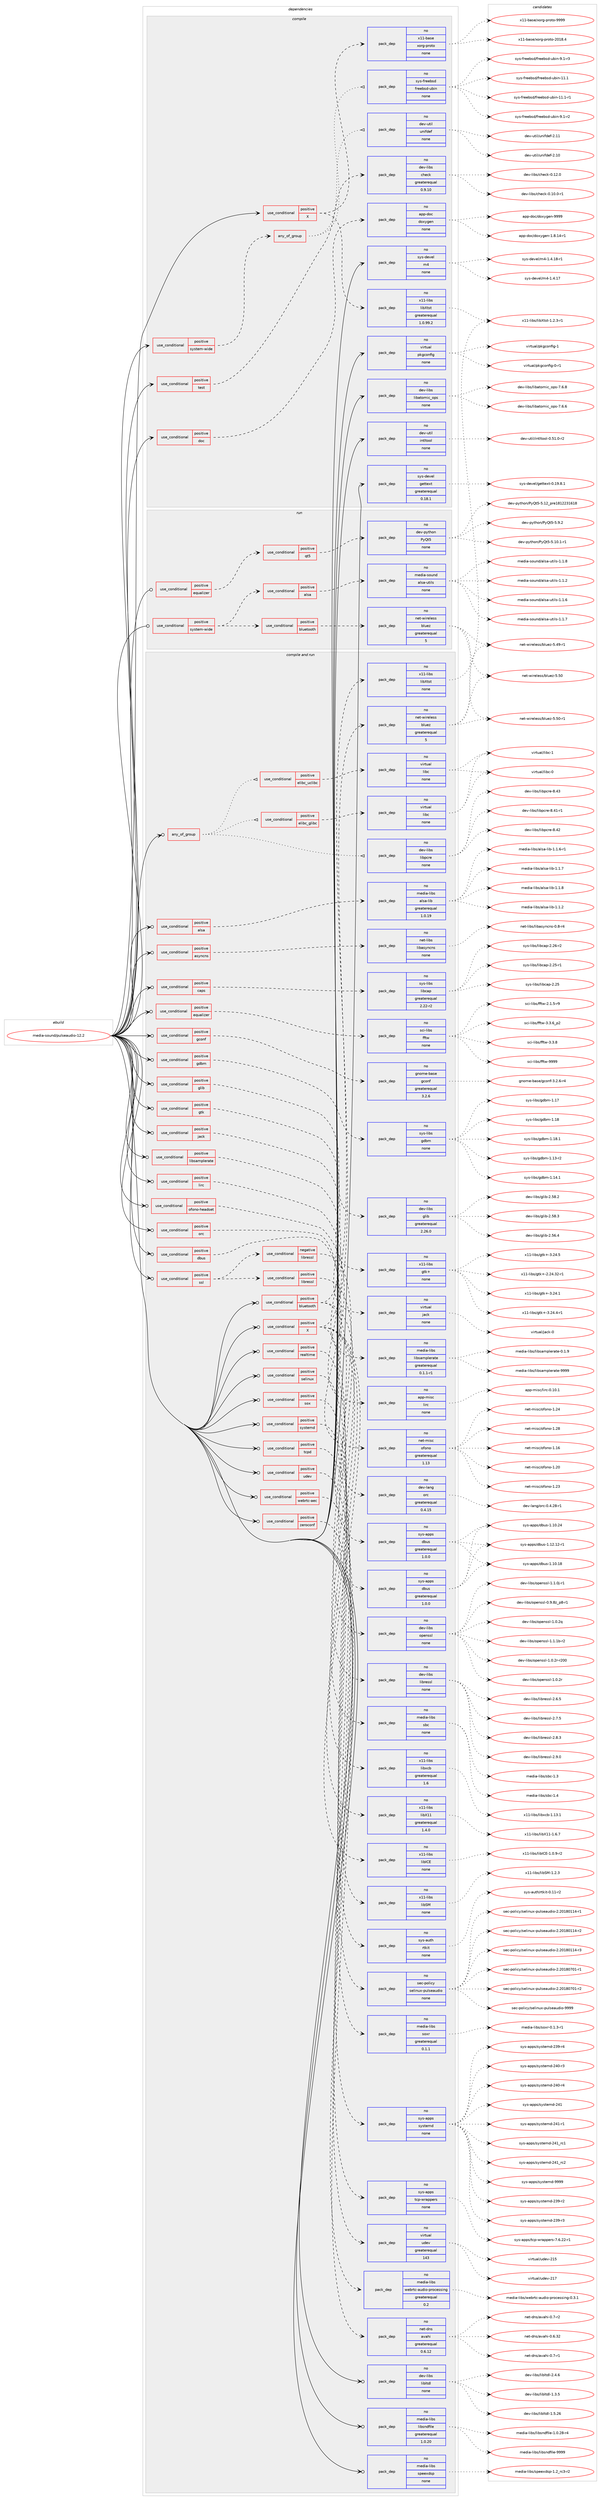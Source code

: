digraph prolog {

# *************
# Graph options
# *************

newrank=true;
concentrate=true;
compound=true;
graph [rankdir=LR,fontname=Helvetica,fontsize=10,ranksep=1.5];#, ranksep=2.5, nodesep=0.2];
edge  [arrowhead=vee];
node  [fontname=Helvetica,fontsize=10];

# **********
# The ebuild
# **********

subgraph cluster_leftcol {
color=gray;
rank=same;
label=<<i>ebuild</i>>;
id [label="media-sound/pulseaudio-12.2", color=red, width=4, href="../media-sound/pulseaudio-12.2.svg"];
}

# ****************
# The dependencies
# ****************

subgraph cluster_midcol {
color=gray;
label=<<i>dependencies</i>>;
subgraph cluster_compile {
fillcolor="#eeeeee";
style=filled;
label=<<i>compile</i>>;
subgraph cond437909 {
dependency1629320 [label=<<TABLE BORDER="0" CELLBORDER="1" CELLSPACING="0" CELLPADDING="4"><TR><TD ROWSPAN="3" CELLPADDING="10">use_conditional</TD></TR><TR><TD>positive</TD></TR><TR><TD>X</TD></TR></TABLE>>, shape=none, color=red];
subgraph pack1165099 {
dependency1629321 [label=<<TABLE BORDER="0" CELLBORDER="1" CELLSPACING="0" CELLPADDING="4" WIDTH="220"><TR><TD ROWSPAN="6" CELLPADDING="30">pack_dep</TD></TR><TR><TD WIDTH="110">no</TD></TR><TR><TD>x11-base</TD></TR><TR><TD>xorg-proto</TD></TR><TR><TD>none</TD></TR><TR><TD></TD></TR></TABLE>>, shape=none, color=blue];
}
dependency1629320:e -> dependency1629321:w [weight=20,style="dashed",arrowhead="vee"];
subgraph pack1165100 {
dependency1629322 [label=<<TABLE BORDER="0" CELLBORDER="1" CELLSPACING="0" CELLPADDING="4" WIDTH="220"><TR><TD ROWSPAN="6" CELLPADDING="30">pack_dep</TD></TR><TR><TD WIDTH="110">no</TD></TR><TR><TD>x11-libs</TD></TR><TR><TD>libXtst</TD></TR><TR><TD>greaterequal</TD></TR><TR><TD>1.0.99.2</TD></TR></TABLE>>, shape=none, color=blue];
}
dependency1629320:e -> dependency1629322:w [weight=20,style="dashed",arrowhead="vee"];
}
id:e -> dependency1629320:w [weight=20,style="solid",arrowhead="vee"];
subgraph cond437910 {
dependency1629323 [label=<<TABLE BORDER="0" CELLBORDER="1" CELLSPACING="0" CELLPADDING="4"><TR><TD ROWSPAN="3" CELLPADDING="10">use_conditional</TD></TR><TR><TD>positive</TD></TR><TR><TD>doc</TD></TR></TABLE>>, shape=none, color=red];
subgraph pack1165101 {
dependency1629324 [label=<<TABLE BORDER="0" CELLBORDER="1" CELLSPACING="0" CELLPADDING="4" WIDTH="220"><TR><TD ROWSPAN="6" CELLPADDING="30">pack_dep</TD></TR><TR><TD WIDTH="110">no</TD></TR><TR><TD>app-doc</TD></TR><TR><TD>doxygen</TD></TR><TR><TD>none</TD></TR><TR><TD></TD></TR></TABLE>>, shape=none, color=blue];
}
dependency1629323:e -> dependency1629324:w [weight=20,style="dashed",arrowhead="vee"];
}
id:e -> dependency1629323:w [weight=20,style="solid",arrowhead="vee"];
subgraph cond437911 {
dependency1629325 [label=<<TABLE BORDER="0" CELLBORDER="1" CELLSPACING="0" CELLPADDING="4"><TR><TD ROWSPAN="3" CELLPADDING="10">use_conditional</TD></TR><TR><TD>positive</TD></TR><TR><TD>system-wide</TD></TR></TABLE>>, shape=none, color=red];
subgraph any25542 {
dependency1629326 [label=<<TABLE BORDER="0" CELLBORDER="1" CELLSPACING="0" CELLPADDING="4"><TR><TD CELLPADDING="10">any_of_group</TD></TR></TABLE>>, shape=none, color=red];subgraph pack1165102 {
dependency1629327 [label=<<TABLE BORDER="0" CELLBORDER="1" CELLSPACING="0" CELLPADDING="4" WIDTH="220"><TR><TD ROWSPAN="6" CELLPADDING="30">pack_dep</TD></TR><TR><TD WIDTH="110">no</TD></TR><TR><TD>dev-util</TD></TR><TR><TD>unifdef</TD></TR><TR><TD>none</TD></TR><TR><TD></TD></TR></TABLE>>, shape=none, color=blue];
}
dependency1629326:e -> dependency1629327:w [weight=20,style="dotted",arrowhead="oinv"];
subgraph pack1165103 {
dependency1629328 [label=<<TABLE BORDER="0" CELLBORDER="1" CELLSPACING="0" CELLPADDING="4" WIDTH="220"><TR><TD ROWSPAN="6" CELLPADDING="30">pack_dep</TD></TR><TR><TD WIDTH="110">no</TD></TR><TR><TD>sys-freebsd</TD></TR><TR><TD>freebsd-ubin</TD></TR><TR><TD>none</TD></TR><TR><TD></TD></TR></TABLE>>, shape=none, color=blue];
}
dependency1629326:e -> dependency1629328:w [weight=20,style="dotted",arrowhead="oinv"];
}
dependency1629325:e -> dependency1629326:w [weight=20,style="dashed",arrowhead="vee"];
}
id:e -> dependency1629325:w [weight=20,style="solid",arrowhead="vee"];
subgraph cond437912 {
dependency1629329 [label=<<TABLE BORDER="0" CELLBORDER="1" CELLSPACING="0" CELLPADDING="4"><TR><TD ROWSPAN="3" CELLPADDING="10">use_conditional</TD></TR><TR><TD>positive</TD></TR><TR><TD>test</TD></TR></TABLE>>, shape=none, color=red];
subgraph pack1165104 {
dependency1629330 [label=<<TABLE BORDER="0" CELLBORDER="1" CELLSPACING="0" CELLPADDING="4" WIDTH="220"><TR><TD ROWSPAN="6" CELLPADDING="30">pack_dep</TD></TR><TR><TD WIDTH="110">no</TD></TR><TR><TD>dev-libs</TD></TR><TR><TD>check</TD></TR><TR><TD>greaterequal</TD></TR><TR><TD>0.9.10</TD></TR></TABLE>>, shape=none, color=blue];
}
dependency1629329:e -> dependency1629330:w [weight=20,style="dashed",arrowhead="vee"];
}
id:e -> dependency1629329:w [weight=20,style="solid",arrowhead="vee"];
subgraph pack1165105 {
dependency1629331 [label=<<TABLE BORDER="0" CELLBORDER="1" CELLSPACING="0" CELLPADDING="4" WIDTH="220"><TR><TD ROWSPAN="6" CELLPADDING="30">pack_dep</TD></TR><TR><TD WIDTH="110">no</TD></TR><TR><TD>dev-libs</TD></TR><TR><TD>libatomic_ops</TD></TR><TR><TD>none</TD></TR><TR><TD></TD></TR></TABLE>>, shape=none, color=blue];
}
id:e -> dependency1629331:w [weight=20,style="solid",arrowhead="vee"];
subgraph pack1165106 {
dependency1629332 [label=<<TABLE BORDER="0" CELLBORDER="1" CELLSPACING="0" CELLPADDING="4" WIDTH="220"><TR><TD ROWSPAN="6" CELLPADDING="30">pack_dep</TD></TR><TR><TD WIDTH="110">no</TD></TR><TR><TD>dev-util</TD></TR><TR><TD>intltool</TD></TR><TR><TD>none</TD></TR><TR><TD></TD></TR></TABLE>>, shape=none, color=blue];
}
id:e -> dependency1629332:w [weight=20,style="solid",arrowhead="vee"];
subgraph pack1165107 {
dependency1629333 [label=<<TABLE BORDER="0" CELLBORDER="1" CELLSPACING="0" CELLPADDING="4" WIDTH="220"><TR><TD ROWSPAN="6" CELLPADDING="30">pack_dep</TD></TR><TR><TD WIDTH="110">no</TD></TR><TR><TD>sys-devel</TD></TR><TR><TD>gettext</TD></TR><TR><TD>greaterequal</TD></TR><TR><TD>0.18.1</TD></TR></TABLE>>, shape=none, color=blue];
}
id:e -> dependency1629333:w [weight=20,style="solid",arrowhead="vee"];
subgraph pack1165108 {
dependency1629334 [label=<<TABLE BORDER="0" CELLBORDER="1" CELLSPACING="0" CELLPADDING="4" WIDTH="220"><TR><TD ROWSPAN="6" CELLPADDING="30">pack_dep</TD></TR><TR><TD WIDTH="110">no</TD></TR><TR><TD>sys-devel</TD></TR><TR><TD>m4</TD></TR><TR><TD>none</TD></TR><TR><TD></TD></TR></TABLE>>, shape=none, color=blue];
}
id:e -> dependency1629334:w [weight=20,style="solid",arrowhead="vee"];
subgraph pack1165109 {
dependency1629335 [label=<<TABLE BORDER="0" CELLBORDER="1" CELLSPACING="0" CELLPADDING="4" WIDTH="220"><TR><TD ROWSPAN="6" CELLPADDING="30">pack_dep</TD></TR><TR><TD WIDTH="110">no</TD></TR><TR><TD>virtual</TD></TR><TR><TD>pkgconfig</TD></TR><TR><TD>none</TD></TR><TR><TD></TD></TR></TABLE>>, shape=none, color=blue];
}
id:e -> dependency1629335:w [weight=20,style="solid",arrowhead="vee"];
}
subgraph cluster_compileandrun {
fillcolor="#eeeeee";
style=filled;
label=<<i>compile and run</i>>;
subgraph any25543 {
dependency1629336 [label=<<TABLE BORDER="0" CELLBORDER="1" CELLSPACING="0" CELLPADDING="4"><TR><TD CELLPADDING="10">any_of_group</TD></TR></TABLE>>, shape=none, color=red];subgraph cond437913 {
dependency1629337 [label=<<TABLE BORDER="0" CELLBORDER="1" CELLSPACING="0" CELLPADDING="4"><TR><TD ROWSPAN="3" CELLPADDING="10">use_conditional</TD></TR><TR><TD>positive</TD></TR><TR><TD>elibc_glibc</TD></TR></TABLE>>, shape=none, color=red];
subgraph pack1165110 {
dependency1629338 [label=<<TABLE BORDER="0" CELLBORDER="1" CELLSPACING="0" CELLPADDING="4" WIDTH="220"><TR><TD ROWSPAN="6" CELLPADDING="30">pack_dep</TD></TR><TR><TD WIDTH="110">no</TD></TR><TR><TD>virtual</TD></TR><TR><TD>libc</TD></TR><TR><TD>none</TD></TR><TR><TD></TD></TR></TABLE>>, shape=none, color=blue];
}
dependency1629337:e -> dependency1629338:w [weight=20,style="dashed",arrowhead="vee"];
}
dependency1629336:e -> dependency1629337:w [weight=20,style="dotted",arrowhead="oinv"];
subgraph cond437914 {
dependency1629339 [label=<<TABLE BORDER="0" CELLBORDER="1" CELLSPACING="0" CELLPADDING="4"><TR><TD ROWSPAN="3" CELLPADDING="10">use_conditional</TD></TR><TR><TD>positive</TD></TR><TR><TD>elibc_uclibc</TD></TR></TABLE>>, shape=none, color=red];
subgraph pack1165111 {
dependency1629340 [label=<<TABLE BORDER="0" CELLBORDER="1" CELLSPACING="0" CELLPADDING="4" WIDTH="220"><TR><TD ROWSPAN="6" CELLPADDING="30">pack_dep</TD></TR><TR><TD WIDTH="110">no</TD></TR><TR><TD>virtual</TD></TR><TR><TD>libc</TD></TR><TR><TD>none</TD></TR><TR><TD></TD></TR></TABLE>>, shape=none, color=blue];
}
dependency1629339:e -> dependency1629340:w [weight=20,style="dashed",arrowhead="vee"];
}
dependency1629336:e -> dependency1629339:w [weight=20,style="dotted",arrowhead="oinv"];
subgraph pack1165112 {
dependency1629341 [label=<<TABLE BORDER="0" CELLBORDER="1" CELLSPACING="0" CELLPADDING="4" WIDTH="220"><TR><TD ROWSPAN="6" CELLPADDING="30">pack_dep</TD></TR><TR><TD WIDTH="110">no</TD></TR><TR><TD>dev-libs</TD></TR><TR><TD>libpcre</TD></TR><TR><TD>none</TD></TR><TR><TD></TD></TR></TABLE>>, shape=none, color=blue];
}
dependency1629336:e -> dependency1629341:w [weight=20,style="dotted",arrowhead="oinv"];
}
id:e -> dependency1629336:w [weight=20,style="solid",arrowhead="odotvee"];
subgraph cond437915 {
dependency1629342 [label=<<TABLE BORDER="0" CELLBORDER="1" CELLSPACING="0" CELLPADDING="4"><TR><TD ROWSPAN="3" CELLPADDING="10">use_conditional</TD></TR><TR><TD>positive</TD></TR><TR><TD>X</TD></TR></TABLE>>, shape=none, color=red];
subgraph pack1165113 {
dependency1629343 [label=<<TABLE BORDER="0" CELLBORDER="1" CELLSPACING="0" CELLPADDING="4" WIDTH="220"><TR><TD ROWSPAN="6" CELLPADDING="30">pack_dep</TD></TR><TR><TD WIDTH="110">no</TD></TR><TR><TD>x11-libs</TD></TR><TR><TD>libX11</TD></TR><TR><TD>greaterequal</TD></TR><TR><TD>1.4.0</TD></TR></TABLE>>, shape=none, color=blue];
}
dependency1629342:e -> dependency1629343:w [weight=20,style="dashed",arrowhead="vee"];
subgraph pack1165114 {
dependency1629344 [label=<<TABLE BORDER="0" CELLBORDER="1" CELLSPACING="0" CELLPADDING="4" WIDTH="220"><TR><TD ROWSPAN="6" CELLPADDING="30">pack_dep</TD></TR><TR><TD WIDTH="110">no</TD></TR><TR><TD>x11-libs</TD></TR><TR><TD>libxcb</TD></TR><TR><TD>greaterequal</TD></TR><TR><TD>1.6</TD></TR></TABLE>>, shape=none, color=blue];
}
dependency1629342:e -> dependency1629344:w [weight=20,style="dashed",arrowhead="vee"];
subgraph pack1165115 {
dependency1629345 [label=<<TABLE BORDER="0" CELLBORDER="1" CELLSPACING="0" CELLPADDING="4" WIDTH="220"><TR><TD ROWSPAN="6" CELLPADDING="30">pack_dep</TD></TR><TR><TD WIDTH="110">no</TD></TR><TR><TD>x11-libs</TD></TR><TR><TD>libSM</TD></TR><TR><TD>none</TD></TR><TR><TD></TD></TR></TABLE>>, shape=none, color=blue];
}
dependency1629342:e -> dependency1629345:w [weight=20,style="dashed",arrowhead="vee"];
subgraph pack1165116 {
dependency1629346 [label=<<TABLE BORDER="0" CELLBORDER="1" CELLSPACING="0" CELLPADDING="4" WIDTH="220"><TR><TD ROWSPAN="6" CELLPADDING="30">pack_dep</TD></TR><TR><TD WIDTH="110">no</TD></TR><TR><TD>x11-libs</TD></TR><TR><TD>libICE</TD></TR><TR><TD>none</TD></TR><TR><TD></TD></TR></TABLE>>, shape=none, color=blue];
}
dependency1629342:e -> dependency1629346:w [weight=20,style="dashed",arrowhead="vee"];
subgraph pack1165117 {
dependency1629347 [label=<<TABLE BORDER="0" CELLBORDER="1" CELLSPACING="0" CELLPADDING="4" WIDTH="220"><TR><TD ROWSPAN="6" CELLPADDING="30">pack_dep</TD></TR><TR><TD WIDTH="110">no</TD></TR><TR><TD>x11-libs</TD></TR><TR><TD>libXtst</TD></TR><TR><TD>none</TD></TR><TR><TD></TD></TR></TABLE>>, shape=none, color=blue];
}
dependency1629342:e -> dependency1629347:w [weight=20,style="dashed",arrowhead="vee"];
}
id:e -> dependency1629342:w [weight=20,style="solid",arrowhead="odotvee"];
subgraph cond437916 {
dependency1629348 [label=<<TABLE BORDER="0" CELLBORDER="1" CELLSPACING="0" CELLPADDING="4"><TR><TD ROWSPAN="3" CELLPADDING="10">use_conditional</TD></TR><TR><TD>positive</TD></TR><TR><TD>alsa</TD></TR></TABLE>>, shape=none, color=red];
subgraph pack1165118 {
dependency1629349 [label=<<TABLE BORDER="0" CELLBORDER="1" CELLSPACING="0" CELLPADDING="4" WIDTH="220"><TR><TD ROWSPAN="6" CELLPADDING="30">pack_dep</TD></TR><TR><TD WIDTH="110">no</TD></TR><TR><TD>media-libs</TD></TR><TR><TD>alsa-lib</TD></TR><TR><TD>greaterequal</TD></TR><TR><TD>1.0.19</TD></TR></TABLE>>, shape=none, color=blue];
}
dependency1629348:e -> dependency1629349:w [weight=20,style="dashed",arrowhead="vee"];
}
id:e -> dependency1629348:w [weight=20,style="solid",arrowhead="odotvee"];
subgraph cond437917 {
dependency1629350 [label=<<TABLE BORDER="0" CELLBORDER="1" CELLSPACING="0" CELLPADDING="4"><TR><TD ROWSPAN="3" CELLPADDING="10">use_conditional</TD></TR><TR><TD>positive</TD></TR><TR><TD>asyncns</TD></TR></TABLE>>, shape=none, color=red];
subgraph pack1165119 {
dependency1629351 [label=<<TABLE BORDER="0" CELLBORDER="1" CELLSPACING="0" CELLPADDING="4" WIDTH="220"><TR><TD ROWSPAN="6" CELLPADDING="30">pack_dep</TD></TR><TR><TD WIDTH="110">no</TD></TR><TR><TD>net-libs</TD></TR><TR><TD>libasyncns</TD></TR><TR><TD>none</TD></TR><TR><TD></TD></TR></TABLE>>, shape=none, color=blue];
}
dependency1629350:e -> dependency1629351:w [weight=20,style="dashed",arrowhead="vee"];
}
id:e -> dependency1629350:w [weight=20,style="solid",arrowhead="odotvee"];
subgraph cond437918 {
dependency1629352 [label=<<TABLE BORDER="0" CELLBORDER="1" CELLSPACING="0" CELLPADDING="4"><TR><TD ROWSPAN="3" CELLPADDING="10">use_conditional</TD></TR><TR><TD>positive</TD></TR><TR><TD>bluetooth</TD></TR></TABLE>>, shape=none, color=red];
subgraph pack1165120 {
dependency1629353 [label=<<TABLE BORDER="0" CELLBORDER="1" CELLSPACING="0" CELLPADDING="4" WIDTH="220"><TR><TD ROWSPAN="6" CELLPADDING="30">pack_dep</TD></TR><TR><TD WIDTH="110">no</TD></TR><TR><TD>net-wireless</TD></TR><TR><TD>bluez</TD></TR><TR><TD>greaterequal</TD></TR><TR><TD>5</TD></TR></TABLE>>, shape=none, color=blue];
}
dependency1629352:e -> dependency1629353:w [weight=20,style="dashed",arrowhead="vee"];
subgraph pack1165121 {
dependency1629354 [label=<<TABLE BORDER="0" CELLBORDER="1" CELLSPACING="0" CELLPADDING="4" WIDTH="220"><TR><TD ROWSPAN="6" CELLPADDING="30">pack_dep</TD></TR><TR><TD WIDTH="110">no</TD></TR><TR><TD>sys-apps</TD></TR><TR><TD>dbus</TD></TR><TR><TD>greaterequal</TD></TR><TR><TD>1.0.0</TD></TR></TABLE>>, shape=none, color=blue];
}
dependency1629352:e -> dependency1629354:w [weight=20,style="dashed",arrowhead="vee"];
subgraph pack1165122 {
dependency1629355 [label=<<TABLE BORDER="0" CELLBORDER="1" CELLSPACING="0" CELLPADDING="4" WIDTH="220"><TR><TD ROWSPAN="6" CELLPADDING="30">pack_dep</TD></TR><TR><TD WIDTH="110">no</TD></TR><TR><TD>media-libs</TD></TR><TR><TD>sbc</TD></TR><TR><TD>none</TD></TR><TR><TD></TD></TR></TABLE>>, shape=none, color=blue];
}
dependency1629352:e -> dependency1629355:w [weight=20,style="dashed",arrowhead="vee"];
}
id:e -> dependency1629352:w [weight=20,style="solid",arrowhead="odotvee"];
subgraph cond437919 {
dependency1629356 [label=<<TABLE BORDER="0" CELLBORDER="1" CELLSPACING="0" CELLPADDING="4"><TR><TD ROWSPAN="3" CELLPADDING="10">use_conditional</TD></TR><TR><TD>positive</TD></TR><TR><TD>caps</TD></TR></TABLE>>, shape=none, color=red];
subgraph pack1165123 {
dependency1629357 [label=<<TABLE BORDER="0" CELLBORDER="1" CELLSPACING="0" CELLPADDING="4" WIDTH="220"><TR><TD ROWSPAN="6" CELLPADDING="30">pack_dep</TD></TR><TR><TD WIDTH="110">no</TD></TR><TR><TD>sys-libs</TD></TR><TR><TD>libcap</TD></TR><TR><TD>greaterequal</TD></TR><TR><TD>2.22-r2</TD></TR></TABLE>>, shape=none, color=blue];
}
dependency1629356:e -> dependency1629357:w [weight=20,style="dashed",arrowhead="vee"];
}
id:e -> dependency1629356:w [weight=20,style="solid",arrowhead="odotvee"];
subgraph cond437920 {
dependency1629358 [label=<<TABLE BORDER="0" CELLBORDER="1" CELLSPACING="0" CELLPADDING="4"><TR><TD ROWSPAN="3" CELLPADDING="10">use_conditional</TD></TR><TR><TD>positive</TD></TR><TR><TD>dbus</TD></TR></TABLE>>, shape=none, color=red];
subgraph pack1165124 {
dependency1629359 [label=<<TABLE BORDER="0" CELLBORDER="1" CELLSPACING="0" CELLPADDING="4" WIDTH="220"><TR><TD ROWSPAN="6" CELLPADDING="30">pack_dep</TD></TR><TR><TD WIDTH="110">no</TD></TR><TR><TD>sys-apps</TD></TR><TR><TD>dbus</TD></TR><TR><TD>greaterequal</TD></TR><TR><TD>1.0.0</TD></TR></TABLE>>, shape=none, color=blue];
}
dependency1629358:e -> dependency1629359:w [weight=20,style="dashed",arrowhead="vee"];
}
id:e -> dependency1629358:w [weight=20,style="solid",arrowhead="odotvee"];
subgraph cond437921 {
dependency1629360 [label=<<TABLE BORDER="0" CELLBORDER="1" CELLSPACING="0" CELLPADDING="4"><TR><TD ROWSPAN="3" CELLPADDING="10">use_conditional</TD></TR><TR><TD>positive</TD></TR><TR><TD>equalizer</TD></TR></TABLE>>, shape=none, color=red];
subgraph pack1165125 {
dependency1629361 [label=<<TABLE BORDER="0" CELLBORDER="1" CELLSPACING="0" CELLPADDING="4" WIDTH="220"><TR><TD ROWSPAN="6" CELLPADDING="30">pack_dep</TD></TR><TR><TD WIDTH="110">no</TD></TR><TR><TD>sci-libs</TD></TR><TR><TD>fftw</TD></TR><TR><TD>none</TD></TR><TR><TD></TD></TR></TABLE>>, shape=none, color=blue];
}
dependency1629360:e -> dependency1629361:w [weight=20,style="dashed",arrowhead="vee"];
}
id:e -> dependency1629360:w [weight=20,style="solid",arrowhead="odotvee"];
subgraph cond437922 {
dependency1629362 [label=<<TABLE BORDER="0" CELLBORDER="1" CELLSPACING="0" CELLPADDING="4"><TR><TD ROWSPAN="3" CELLPADDING="10">use_conditional</TD></TR><TR><TD>positive</TD></TR><TR><TD>gconf</TD></TR></TABLE>>, shape=none, color=red];
subgraph pack1165126 {
dependency1629363 [label=<<TABLE BORDER="0" CELLBORDER="1" CELLSPACING="0" CELLPADDING="4" WIDTH="220"><TR><TD ROWSPAN="6" CELLPADDING="30">pack_dep</TD></TR><TR><TD WIDTH="110">no</TD></TR><TR><TD>gnome-base</TD></TR><TR><TD>gconf</TD></TR><TR><TD>greaterequal</TD></TR><TR><TD>3.2.6</TD></TR></TABLE>>, shape=none, color=blue];
}
dependency1629362:e -> dependency1629363:w [weight=20,style="dashed",arrowhead="vee"];
}
id:e -> dependency1629362:w [weight=20,style="solid",arrowhead="odotvee"];
subgraph cond437923 {
dependency1629364 [label=<<TABLE BORDER="0" CELLBORDER="1" CELLSPACING="0" CELLPADDING="4"><TR><TD ROWSPAN="3" CELLPADDING="10">use_conditional</TD></TR><TR><TD>positive</TD></TR><TR><TD>gdbm</TD></TR></TABLE>>, shape=none, color=red];
subgraph pack1165127 {
dependency1629365 [label=<<TABLE BORDER="0" CELLBORDER="1" CELLSPACING="0" CELLPADDING="4" WIDTH="220"><TR><TD ROWSPAN="6" CELLPADDING="30">pack_dep</TD></TR><TR><TD WIDTH="110">no</TD></TR><TR><TD>sys-libs</TD></TR><TR><TD>gdbm</TD></TR><TR><TD>none</TD></TR><TR><TD></TD></TR></TABLE>>, shape=none, color=blue];
}
dependency1629364:e -> dependency1629365:w [weight=20,style="dashed",arrowhead="vee"];
}
id:e -> dependency1629364:w [weight=20,style="solid",arrowhead="odotvee"];
subgraph cond437924 {
dependency1629366 [label=<<TABLE BORDER="0" CELLBORDER="1" CELLSPACING="0" CELLPADDING="4"><TR><TD ROWSPAN="3" CELLPADDING="10">use_conditional</TD></TR><TR><TD>positive</TD></TR><TR><TD>glib</TD></TR></TABLE>>, shape=none, color=red];
subgraph pack1165128 {
dependency1629367 [label=<<TABLE BORDER="0" CELLBORDER="1" CELLSPACING="0" CELLPADDING="4" WIDTH="220"><TR><TD ROWSPAN="6" CELLPADDING="30">pack_dep</TD></TR><TR><TD WIDTH="110">no</TD></TR><TR><TD>dev-libs</TD></TR><TR><TD>glib</TD></TR><TR><TD>greaterequal</TD></TR><TR><TD>2.26.0</TD></TR></TABLE>>, shape=none, color=blue];
}
dependency1629366:e -> dependency1629367:w [weight=20,style="dashed",arrowhead="vee"];
}
id:e -> dependency1629366:w [weight=20,style="solid",arrowhead="odotvee"];
subgraph cond437925 {
dependency1629368 [label=<<TABLE BORDER="0" CELLBORDER="1" CELLSPACING="0" CELLPADDING="4"><TR><TD ROWSPAN="3" CELLPADDING="10">use_conditional</TD></TR><TR><TD>positive</TD></TR><TR><TD>gtk</TD></TR></TABLE>>, shape=none, color=red];
subgraph pack1165129 {
dependency1629369 [label=<<TABLE BORDER="0" CELLBORDER="1" CELLSPACING="0" CELLPADDING="4" WIDTH="220"><TR><TD ROWSPAN="6" CELLPADDING="30">pack_dep</TD></TR><TR><TD WIDTH="110">no</TD></TR><TR><TD>x11-libs</TD></TR><TR><TD>gtk+</TD></TR><TR><TD>none</TD></TR><TR><TD></TD></TR></TABLE>>, shape=none, color=blue];
}
dependency1629368:e -> dependency1629369:w [weight=20,style="dashed",arrowhead="vee"];
}
id:e -> dependency1629368:w [weight=20,style="solid",arrowhead="odotvee"];
subgraph cond437926 {
dependency1629370 [label=<<TABLE BORDER="0" CELLBORDER="1" CELLSPACING="0" CELLPADDING="4"><TR><TD ROWSPAN="3" CELLPADDING="10">use_conditional</TD></TR><TR><TD>positive</TD></TR><TR><TD>jack</TD></TR></TABLE>>, shape=none, color=red];
subgraph pack1165130 {
dependency1629371 [label=<<TABLE BORDER="0" CELLBORDER="1" CELLSPACING="0" CELLPADDING="4" WIDTH="220"><TR><TD ROWSPAN="6" CELLPADDING="30">pack_dep</TD></TR><TR><TD WIDTH="110">no</TD></TR><TR><TD>virtual</TD></TR><TR><TD>jack</TD></TR><TR><TD>none</TD></TR><TR><TD></TD></TR></TABLE>>, shape=none, color=blue];
}
dependency1629370:e -> dependency1629371:w [weight=20,style="dashed",arrowhead="vee"];
}
id:e -> dependency1629370:w [weight=20,style="solid",arrowhead="odotvee"];
subgraph cond437927 {
dependency1629372 [label=<<TABLE BORDER="0" CELLBORDER="1" CELLSPACING="0" CELLPADDING="4"><TR><TD ROWSPAN="3" CELLPADDING="10">use_conditional</TD></TR><TR><TD>positive</TD></TR><TR><TD>libsamplerate</TD></TR></TABLE>>, shape=none, color=red];
subgraph pack1165131 {
dependency1629373 [label=<<TABLE BORDER="0" CELLBORDER="1" CELLSPACING="0" CELLPADDING="4" WIDTH="220"><TR><TD ROWSPAN="6" CELLPADDING="30">pack_dep</TD></TR><TR><TD WIDTH="110">no</TD></TR><TR><TD>media-libs</TD></TR><TR><TD>libsamplerate</TD></TR><TR><TD>greaterequal</TD></TR><TR><TD>0.1.1-r1</TD></TR></TABLE>>, shape=none, color=blue];
}
dependency1629372:e -> dependency1629373:w [weight=20,style="dashed",arrowhead="vee"];
}
id:e -> dependency1629372:w [weight=20,style="solid",arrowhead="odotvee"];
subgraph cond437928 {
dependency1629374 [label=<<TABLE BORDER="0" CELLBORDER="1" CELLSPACING="0" CELLPADDING="4"><TR><TD ROWSPAN="3" CELLPADDING="10">use_conditional</TD></TR><TR><TD>positive</TD></TR><TR><TD>lirc</TD></TR></TABLE>>, shape=none, color=red];
subgraph pack1165132 {
dependency1629375 [label=<<TABLE BORDER="0" CELLBORDER="1" CELLSPACING="0" CELLPADDING="4" WIDTH="220"><TR><TD ROWSPAN="6" CELLPADDING="30">pack_dep</TD></TR><TR><TD WIDTH="110">no</TD></TR><TR><TD>app-misc</TD></TR><TR><TD>lirc</TD></TR><TR><TD>none</TD></TR><TR><TD></TD></TR></TABLE>>, shape=none, color=blue];
}
dependency1629374:e -> dependency1629375:w [weight=20,style="dashed",arrowhead="vee"];
}
id:e -> dependency1629374:w [weight=20,style="solid",arrowhead="odotvee"];
subgraph cond437929 {
dependency1629376 [label=<<TABLE BORDER="0" CELLBORDER="1" CELLSPACING="0" CELLPADDING="4"><TR><TD ROWSPAN="3" CELLPADDING="10">use_conditional</TD></TR><TR><TD>positive</TD></TR><TR><TD>ofono-headset</TD></TR></TABLE>>, shape=none, color=red];
subgraph pack1165133 {
dependency1629377 [label=<<TABLE BORDER="0" CELLBORDER="1" CELLSPACING="0" CELLPADDING="4" WIDTH="220"><TR><TD ROWSPAN="6" CELLPADDING="30">pack_dep</TD></TR><TR><TD WIDTH="110">no</TD></TR><TR><TD>net-misc</TD></TR><TR><TD>ofono</TD></TR><TR><TD>greaterequal</TD></TR><TR><TD>1.13</TD></TR></TABLE>>, shape=none, color=blue];
}
dependency1629376:e -> dependency1629377:w [weight=20,style="dashed",arrowhead="vee"];
}
id:e -> dependency1629376:w [weight=20,style="solid",arrowhead="odotvee"];
subgraph cond437930 {
dependency1629378 [label=<<TABLE BORDER="0" CELLBORDER="1" CELLSPACING="0" CELLPADDING="4"><TR><TD ROWSPAN="3" CELLPADDING="10">use_conditional</TD></TR><TR><TD>positive</TD></TR><TR><TD>orc</TD></TR></TABLE>>, shape=none, color=red];
subgraph pack1165134 {
dependency1629379 [label=<<TABLE BORDER="0" CELLBORDER="1" CELLSPACING="0" CELLPADDING="4" WIDTH="220"><TR><TD ROWSPAN="6" CELLPADDING="30">pack_dep</TD></TR><TR><TD WIDTH="110">no</TD></TR><TR><TD>dev-lang</TD></TR><TR><TD>orc</TD></TR><TR><TD>greaterequal</TD></TR><TR><TD>0.4.15</TD></TR></TABLE>>, shape=none, color=blue];
}
dependency1629378:e -> dependency1629379:w [weight=20,style="dashed",arrowhead="vee"];
}
id:e -> dependency1629378:w [weight=20,style="solid",arrowhead="odotvee"];
subgraph cond437931 {
dependency1629380 [label=<<TABLE BORDER="0" CELLBORDER="1" CELLSPACING="0" CELLPADDING="4"><TR><TD ROWSPAN="3" CELLPADDING="10">use_conditional</TD></TR><TR><TD>positive</TD></TR><TR><TD>realtime</TD></TR></TABLE>>, shape=none, color=red];
subgraph pack1165135 {
dependency1629381 [label=<<TABLE BORDER="0" CELLBORDER="1" CELLSPACING="0" CELLPADDING="4" WIDTH="220"><TR><TD ROWSPAN="6" CELLPADDING="30">pack_dep</TD></TR><TR><TD WIDTH="110">no</TD></TR><TR><TD>sys-auth</TD></TR><TR><TD>rtkit</TD></TR><TR><TD>none</TD></TR><TR><TD></TD></TR></TABLE>>, shape=none, color=blue];
}
dependency1629380:e -> dependency1629381:w [weight=20,style="dashed",arrowhead="vee"];
}
id:e -> dependency1629380:w [weight=20,style="solid",arrowhead="odotvee"];
subgraph cond437932 {
dependency1629382 [label=<<TABLE BORDER="0" CELLBORDER="1" CELLSPACING="0" CELLPADDING="4"><TR><TD ROWSPAN="3" CELLPADDING="10">use_conditional</TD></TR><TR><TD>positive</TD></TR><TR><TD>selinux</TD></TR></TABLE>>, shape=none, color=red];
subgraph pack1165136 {
dependency1629383 [label=<<TABLE BORDER="0" CELLBORDER="1" CELLSPACING="0" CELLPADDING="4" WIDTH="220"><TR><TD ROWSPAN="6" CELLPADDING="30">pack_dep</TD></TR><TR><TD WIDTH="110">no</TD></TR><TR><TD>sec-policy</TD></TR><TR><TD>selinux-pulseaudio</TD></TR><TR><TD>none</TD></TR><TR><TD></TD></TR></TABLE>>, shape=none, color=blue];
}
dependency1629382:e -> dependency1629383:w [weight=20,style="dashed",arrowhead="vee"];
}
id:e -> dependency1629382:w [weight=20,style="solid",arrowhead="odotvee"];
subgraph cond437933 {
dependency1629384 [label=<<TABLE BORDER="0" CELLBORDER="1" CELLSPACING="0" CELLPADDING="4"><TR><TD ROWSPAN="3" CELLPADDING="10">use_conditional</TD></TR><TR><TD>positive</TD></TR><TR><TD>sox</TD></TR></TABLE>>, shape=none, color=red];
subgraph pack1165137 {
dependency1629385 [label=<<TABLE BORDER="0" CELLBORDER="1" CELLSPACING="0" CELLPADDING="4" WIDTH="220"><TR><TD ROWSPAN="6" CELLPADDING="30">pack_dep</TD></TR><TR><TD WIDTH="110">no</TD></TR><TR><TD>media-libs</TD></TR><TR><TD>soxr</TD></TR><TR><TD>greaterequal</TD></TR><TR><TD>0.1.1</TD></TR></TABLE>>, shape=none, color=blue];
}
dependency1629384:e -> dependency1629385:w [weight=20,style="dashed",arrowhead="vee"];
}
id:e -> dependency1629384:w [weight=20,style="solid",arrowhead="odotvee"];
subgraph cond437934 {
dependency1629386 [label=<<TABLE BORDER="0" CELLBORDER="1" CELLSPACING="0" CELLPADDING="4"><TR><TD ROWSPAN="3" CELLPADDING="10">use_conditional</TD></TR><TR><TD>positive</TD></TR><TR><TD>ssl</TD></TR></TABLE>>, shape=none, color=red];
subgraph cond437935 {
dependency1629387 [label=<<TABLE BORDER="0" CELLBORDER="1" CELLSPACING="0" CELLPADDING="4"><TR><TD ROWSPAN="3" CELLPADDING="10">use_conditional</TD></TR><TR><TD>negative</TD></TR><TR><TD>libressl</TD></TR></TABLE>>, shape=none, color=red];
subgraph pack1165138 {
dependency1629388 [label=<<TABLE BORDER="0" CELLBORDER="1" CELLSPACING="0" CELLPADDING="4" WIDTH="220"><TR><TD ROWSPAN="6" CELLPADDING="30">pack_dep</TD></TR><TR><TD WIDTH="110">no</TD></TR><TR><TD>dev-libs</TD></TR><TR><TD>openssl</TD></TR><TR><TD>none</TD></TR><TR><TD></TD></TR></TABLE>>, shape=none, color=blue];
}
dependency1629387:e -> dependency1629388:w [weight=20,style="dashed",arrowhead="vee"];
}
dependency1629386:e -> dependency1629387:w [weight=20,style="dashed",arrowhead="vee"];
subgraph cond437936 {
dependency1629389 [label=<<TABLE BORDER="0" CELLBORDER="1" CELLSPACING="0" CELLPADDING="4"><TR><TD ROWSPAN="3" CELLPADDING="10">use_conditional</TD></TR><TR><TD>positive</TD></TR><TR><TD>libressl</TD></TR></TABLE>>, shape=none, color=red];
subgraph pack1165139 {
dependency1629390 [label=<<TABLE BORDER="0" CELLBORDER="1" CELLSPACING="0" CELLPADDING="4" WIDTH="220"><TR><TD ROWSPAN="6" CELLPADDING="30">pack_dep</TD></TR><TR><TD WIDTH="110">no</TD></TR><TR><TD>dev-libs</TD></TR><TR><TD>libressl</TD></TR><TR><TD>none</TD></TR><TR><TD></TD></TR></TABLE>>, shape=none, color=blue];
}
dependency1629389:e -> dependency1629390:w [weight=20,style="dashed",arrowhead="vee"];
}
dependency1629386:e -> dependency1629389:w [weight=20,style="dashed",arrowhead="vee"];
}
id:e -> dependency1629386:w [weight=20,style="solid",arrowhead="odotvee"];
subgraph cond437937 {
dependency1629391 [label=<<TABLE BORDER="0" CELLBORDER="1" CELLSPACING="0" CELLPADDING="4"><TR><TD ROWSPAN="3" CELLPADDING="10">use_conditional</TD></TR><TR><TD>positive</TD></TR><TR><TD>systemd</TD></TR></TABLE>>, shape=none, color=red];
subgraph pack1165140 {
dependency1629392 [label=<<TABLE BORDER="0" CELLBORDER="1" CELLSPACING="0" CELLPADDING="4" WIDTH="220"><TR><TD ROWSPAN="6" CELLPADDING="30">pack_dep</TD></TR><TR><TD WIDTH="110">no</TD></TR><TR><TD>sys-apps</TD></TR><TR><TD>systemd</TD></TR><TR><TD>none</TD></TR><TR><TD></TD></TR></TABLE>>, shape=none, color=blue];
}
dependency1629391:e -> dependency1629392:w [weight=20,style="dashed",arrowhead="vee"];
}
id:e -> dependency1629391:w [weight=20,style="solid",arrowhead="odotvee"];
subgraph cond437938 {
dependency1629393 [label=<<TABLE BORDER="0" CELLBORDER="1" CELLSPACING="0" CELLPADDING="4"><TR><TD ROWSPAN="3" CELLPADDING="10">use_conditional</TD></TR><TR><TD>positive</TD></TR><TR><TD>tcpd</TD></TR></TABLE>>, shape=none, color=red];
subgraph pack1165141 {
dependency1629394 [label=<<TABLE BORDER="0" CELLBORDER="1" CELLSPACING="0" CELLPADDING="4" WIDTH="220"><TR><TD ROWSPAN="6" CELLPADDING="30">pack_dep</TD></TR><TR><TD WIDTH="110">no</TD></TR><TR><TD>sys-apps</TD></TR><TR><TD>tcp-wrappers</TD></TR><TR><TD>none</TD></TR><TR><TD></TD></TR></TABLE>>, shape=none, color=blue];
}
dependency1629393:e -> dependency1629394:w [weight=20,style="dashed",arrowhead="vee"];
}
id:e -> dependency1629393:w [weight=20,style="solid",arrowhead="odotvee"];
subgraph cond437939 {
dependency1629395 [label=<<TABLE BORDER="0" CELLBORDER="1" CELLSPACING="0" CELLPADDING="4"><TR><TD ROWSPAN="3" CELLPADDING="10">use_conditional</TD></TR><TR><TD>positive</TD></TR><TR><TD>udev</TD></TR></TABLE>>, shape=none, color=red];
subgraph pack1165142 {
dependency1629396 [label=<<TABLE BORDER="0" CELLBORDER="1" CELLSPACING="0" CELLPADDING="4" WIDTH="220"><TR><TD ROWSPAN="6" CELLPADDING="30">pack_dep</TD></TR><TR><TD WIDTH="110">no</TD></TR><TR><TD>virtual</TD></TR><TR><TD>udev</TD></TR><TR><TD>greaterequal</TD></TR><TR><TD>143</TD></TR></TABLE>>, shape=none, color=blue];
}
dependency1629395:e -> dependency1629396:w [weight=20,style="dashed",arrowhead="vee"];
}
id:e -> dependency1629395:w [weight=20,style="solid",arrowhead="odotvee"];
subgraph cond437940 {
dependency1629397 [label=<<TABLE BORDER="0" CELLBORDER="1" CELLSPACING="0" CELLPADDING="4"><TR><TD ROWSPAN="3" CELLPADDING="10">use_conditional</TD></TR><TR><TD>positive</TD></TR><TR><TD>webrtc-aec</TD></TR></TABLE>>, shape=none, color=red];
subgraph pack1165143 {
dependency1629398 [label=<<TABLE BORDER="0" CELLBORDER="1" CELLSPACING="0" CELLPADDING="4" WIDTH="220"><TR><TD ROWSPAN="6" CELLPADDING="30">pack_dep</TD></TR><TR><TD WIDTH="110">no</TD></TR><TR><TD>media-libs</TD></TR><TR><TD>webrtc-audio-processing</TD></TR><TR><TD>greaterequal</TD></TR><TR><TD>0.2</TD></TR></TABLE>>, shape=none, color=blue];
}
dependency1629397:e -> dependency1629398:w [weight=20,style="dashed",arrowhead="vee"];
}
id:e -> dependency1629397:w [weight=20,style="solid",arrowhead="odotvee"];
subgraph cond437941 {
dependency1629399 [label=<<TABLE BORDER="0" CELLBORDER="1" CELLSPACING="0" CELLPADDING="4"><TR><TD ROWSPAN="3" CELLPADDING="10">use_conditional</TD></TR><TR><TD>positive</TD></TR><TR><TD>zeroconf</TD></TR></TABLE>>, shape=none, color=red];
subgraph pack1165144 {
dependency1629400 [label=<<TABLE BORDER="0" CELLBORDER="1" CELLSPACING="0" CELLPADDING="4" WIDTH="220"><TR><TD ROWSPAN="6" CELLPADDING="30">pack_dep</TD></TR><TR><TD WIDTH="110">no</TD></TR><TR><TD>net-dns</TD></TR><TR><TD>avahi</TD></TR><TR><TD>greaterequal</TD></TR><TR><TD>0.6.12</TD></TR></TABLE>>, shape=none, color=blue];
}
dependency1629399:e -> dependency1629400:w [weight=20,style="dashed",arrowhead="vee"];
}
id:e -> dependency1629399:w [weight=20,style="solid",arrowhead="odotvee"];
subgraph pack1165145 {
dependency1629401 [label=<<TABLE BORDER="0" CELLBORDER="1" CELLSPACING="0" CELLPADDING="4" WIDTH="220"><TR><TD ROWSPAN="6" CELLPADDING="30">pack_dep</TD></TR><TR><TD WIDTH="110">no</TD></TR><TR><TD>dev-libs</TD></TR><TR><TD>libltdl</TD></TR><TR><TD>none</TD></TR><TR><TD></TD></TR></TABLE>>, shape=none, color=blue];
}
id:e -> dependency1629401:w [weight=20,style="solid",arrowhead="odotvee"];
subgraph pack1165146 {
dependency1629402 [label=<<TABLE BORDER="0" CELLBORDER="1" CELLSPACING="0" CELLPADDING="4" WIDTH="220"><TR><TD ROWSPAN="6" CELLPADDING="30">pack_dep</TD></TR><TR><TD WIDTH="110">no</TD></TR><TR><TD>media-libs</TD></TR><TR><TD>libsndfile</TD></TR><TR><TD>greaterequal</TD></TR><TR><TD>1.0.20</TD></TR></TABLE>>, shape=none, color=blue];
}
id:e -> dependency1629402:w [weight=20,style="solid",arrowhead="odotvee"];
subgraph pack1165147 {
dependency1629403 [label=<<TABLE BORDER="0" CELLBORDER="1" CELLSPACING="0" CELLPADDING="4" WIDTH="220"><TR><TD ROWSPAN="6" CELLPADDING="30">pack_dep</TD></TR><TR><TD WIDTH="110">no</TD></TR><TR><TD>media-libs</TD></TR><TR><TD>speexdsp</TD></TR><TR><TD>none</TD></TR><TR><TD></TD></TR></TABLE>>, shape=none, color=blue];
}
id:e -> dependency1629403:w [weight=20,style="solid",arrowhead="odotvee"];
}
subgraph cluster_run {
fillcolor="#eeeeee";
style=filled;
label=<<i>run</i>>;
subgraph cond437942 {
dependency1629404 [label=<<TABLE BORDER="0" CELLBORDER="1" CELLSPACING="0" CELLPADDING="4"><TR><TD ROWSPAN="3" CELLPADDING="10">use_conditional</TD></TR><TR><TD>positive</TD></TR><TR><TD>equalizer</TD></TR></TABLE>>, shape=none, color=red];
subgraph cond437943 {
dependency1629405 [label=<<TABLE BORDER="0" CELLBORDER="1" CELLSPACING="0" CELLPADDING="4"><TR><TD ROWSPAN="3" CELLPADDING="10">use_conditional</TD></TR><TR><TD>positive</TD></TR><TR><TD>qt5</TD></TR></TABLE>>, shape=none, color=red];
subgraph pack1165148 {
dependency1629406 [label=<<TABLE BORDER="0" CELLBORDER="1" CELLSPACING="0" CELLPADDING="4" WIDTH="220"><TR><TD ROWSPAN="6" CELLPADDING="30">pack_dep</TD></TR><TR><TD WIDTH="110">no</TD></TR><TR><TD>dev-python</TD></TR><TR><TD>PyQt5</TD></TR><TR><TD>none</TD></TR><TR><TD></TD></TR></TABLE>>, shape=none, color=blue];
}
dependency1629405:e -> dependency1629406:w [weight=20,style="dashed",arrowhead="vee"];
}
dependency1629404:e -> dependency1629405:w [weight=20,style="dashed",arrowhead="vee"];
}
id:e -> dependency1629404:w [weight=20,style="solid",arrowhead="odot"];
subgraph cond437944 {
dependency1629407 [label=<<TABLE BORDER="0" CELLBORDER="1" CELLSPACING="0" CELLPADDING="4"><TR><TD ROWSPAN="3" CELLPADDING="10">use_conditional</TD></TR><TR><TD>positive</TD></TR><TR><TD>system-wide</TD></TR></TABLE>>, shape=none, color=red];
subgraph cond437945 {
dependency1629408 [label=<<TABLE BORDER="0" CELLBORDER="1" CELLSPACING="0" CELLPADDING="4"><TR><TD ROWSPAN="3" CELLPADDING="10">use_conditional</TD></TR><TR><TD>positive</TD></TR><TR><TD>alsa</TD></TR></TABLE>>, shape=none, color=red];
subgraph pack1165149 {
dependency1629409 [label=<<TABLE BORDER="0" CELLBORDER="1" CELLSPACING="0" CELLPADDING="4" WIDTH="220"><TR><TD ROWSPAN="6" CELLPADDING="30">pack_dep</TD></TR><TR><TD WIDTH="110">no</TD></TR><TR><TD>media-sound</TD></TR><TR><TD>alsa-utils</TD></TR><TR><TD>none</TD></TR><TR><TD></TD></TR></TABLE>>, shape=none, color=blue];
}
dependency1629408:e -> dependency1629409:w [weight=20,style="dashed",arrowhead="vee"];
}
dependency1629407:e -> dependency1629408:w [weight=20,style="dashed",arrowhead="vee"];
subgraph cond437946 {
dependency1629410 [label=<<TABLE BORDER="0" CELLBORDER="1" CELLSPACING="0" CELLPADDING="4"><TR><TD ROWSPAN="3" CELLPADDING="10">use_conditional</TD></TR><TR><TD>positive</TD></TR><TR><TD>bluetooth</TD></TR></TABLE>>, shape=none, color=red];
subgraph pack1165150 {
dependency1629411 [label=<<TABLE BORDER="0" CELLBORDER="1" CELLSPACING="0" CELLPADDING="4" WIDTH="220"><TR><TD ROWSPAN="6" CELLPADDING="30">pack_dep</TD></TR><TR><TD WIDTH="110">no</TD></TR><TR><TD>net-wireless</TD></TR><TR><TD>bluez</TD></TR><TR><TD>greaterequal</TD></TR><TR><TD>5</TD></TR></TABLE>>, shape=none, color=blue];
}
dependency1629410:e -> dependency1629411:w [weight=20,style="dashed",arrowhead="vee"];
}
dependency1629407:e -> dependency1629410:w [weight=20,style="dashed",arrowhead="vee"];
}
id:e -> dependency1629407:w [weight=20,style="solid",arrowhead="odot"];
}
}

# **************
# The candidates
# **************

subgraph cluster_choices {
rank=same;
color=gray;
label=<<i>candidates</i>>;

subgraph choice1165099 {
color=black;
nodesep=1;
choice1204949459897115101471201111141034511211411111611145504849564652 [label="x11-base/xorg-proto-2018.4", color=red, width=4,href="../x11-base/xorg-proto-2018.4.svg"];
choice120494945989711510147120111114103451121141111161114557575757 [label="x11-base/xorg-proto-9999", color=red, width=4,href="../x11-base/xorg-proto-9999.svg"];
dependency1629321:e -> choice1204949459897115101471201111141034511211411111611145504849564652:w [style=dotted,weight="100"];
dependency1629321:e -> choice120494945989711510147120111114103451121141111161114557575757:w [style=dotted,weight="100"];
}
subgraph choice1165100 {
color=black;
nodesep=1;
choice120494945108105981154710810598881161151164549465046514511449 [label="x11-libs/libXtst-1.2.3-r1", color=red, width=4,href="../x11-libs/libXtst-1.2.3-r1.svg"];
dependency1629322:e -> choice120494945108105981154710810598881161151164549465046514511449:w [style=dotted,weight="100"];
}
subgraph choice1165101 {
color=black;
nodesep=1;
choice97112112451001119947100111120121103101110454946564649524511449 [label="app-doc/doxygen-1.8.14-r1", color=red, width=4,href="../app-doc/doxygen-1.8.14-r1.svg"];
choice971121124510011199471001111201211031011104557575757 [label="app-doc/doxygen-9999", color=red, width=4,href="../app-doc/doxygen-9999.svg"];
dependency1629324:e -> choice97112112451001119947100111120121103101110454946564649524511449:w [style=dotted,weight="100"];
dependency1629324:e -> choice971121124510011199471001111201211031011104557575757:w [style=dotted,weight="100"];
}
subgraph choice1165102 {
color=black;
nodesep=1;
choice10010111845117116105108471171101051021001011024550464948 [label="dev-util/unifdef-2.10", color=red, width=4,href="../dev-util/unifdef-2.10.svg"];
choice10010111845117116105108471171101051021001011024550464949 [label="dev-util/unifdef-2.11", color=red, width=4,href="../dev-util/unifdef-2.11.svg"];
dependency1629327:e -> choice10010111845117116105108471171101051021001011024550464948:w [style=dotted,weight="100"];
dependency1629327:e -> choice10010111845117116105108471171101051021001011024550464949:w [style=dotted,weight="100"];
}
subgraph choice1165103 {
color=black;
nodesep=1;
choice1151211154510211410110198115100471021141011019811510045117981051104549494649 [label="sys-freebsd/freebsd-ubin-11.1", color=red, width=4,href="../sys-freebsd/freebsd-ubin-11.1.svg"];
choice11512111545102114101101981151004710211410110198115100451179810511045494946494511449 [label="sys-freebsd/freebsd-ubin-11.1-r1", color=red, width=4,href="../sys-freebsd/freebsd-ubin-11.1-r1.svg"];
choice115121115451021141011019811510047102114101101981151004511798105110455746494511450 [label="sys-freebsd/freebsd-ubin-9.1-r2", color=red, width=4,href="../sys-freebsd/freebsd-ubin-9.1-r2.svg"];
choice115121115451021141011019811510047102114101101981151004511798105110455746494511451 [label="sys-freebsd/freebsd-ubin-9.1-r3", color=red, width=4,href="../sys-freebsd/freebsd-ubin-9.1-r3.svg"];
dependency1629328:e -> choice1151211154510211410110198115100471021141011019811510045117981051104549494649:w [style=dotted,weight="100"];
dependency1629328:e -> choice11512111545102114101101981151004710211410110198115100451179810511045494946494511449:w [style=dotted,weight="100"];
dependency1629328:e -> choice115121115451021141011019811510047102114101101981151004511798105110455746494511450:w [style=dotted,weight="100"];
dependency1629328:e -> choice115121115451021141011019811510047102114101101981151004511798105110455746494511451:w [style=dotted,weight="100"];
}
subgraph choice1165104 {
color=black;
nodesep=1;
choice1001011184510810598115479910410199107454846494846484511449 [label="dev-libs/check-0.10.0-r1", color=red, width=4,href="../dev-libs/check-0.10.0-r1.svg"];
choice100101118451081059811547991041019910745484649504648 [label="dev-libs/check-0.12.0", color=red, width=4,href="../dev-libs/check-0.12.0.svg"];
dependency1629330:e -> choice1001011184510810598115479910410199107454846494846484511449:w [style=dotted,weight="100"];
dependency1629330:e -> choice100101118451081059811547991041019910745484649504648:w [style=dotted,weight="100"];
}
subgraph choice1165105 {
color=black;
nodesep=1;
choice10010111845108105981154710810598971161111091059995111112115455546544654 [label="dev-libs/libatomic_ops-7.6.6", color=red, width=4,href="../dev-libs/libatomic_ops-7.6.6.svg"];
choice10010111845108105981154710810598971161111091059995111112115455546544656 [label="dev-libs/libatomic_ops-7.6.8", color=red, width=4,href="../dev-libs/libatomic_ops-7.6.8.svg"];
dependency1629331:e -> choice10010111845108105981154710810598971161111091059995111112115455546544654:w [style=dotted,weight="100"];
dependency1629331:e -> choice10010111845108105981154710810598971161111091059995111112115455546544656:w [style=dotted,weight="100"];
}
subgraph choice1165106 {
color=black;
nodesep=1;
choice1001011184511711610510847105110116108116111111108454846534946484511450 [label="dev-util/intltool-0.51.0-r2", color=red, width=4,href="../dev-util/intltool-0.51.0-r2.svg"];
dependency1629332:e -> choice1001011184511711610510847105110116108116111111108454846534946484511450:w [style=dotted,weight="100"];
}
subgraph choice1165107 {
color=black;
nodesep=1;
choice1151211154510010111810110847103101116116101120116454846495746564649 [label="sys-devel/gettext-0.19.8.1", color=red, width=4,href="../sys-devel/gettext-0.19.8.1.svg"];
dependency1629333:e -> choice1151211154510010111810110847103101116116101120116454846495746564649:w [style=dotted,weight="100"];
}
subgraph choice1165108 {
color=black;
nodesep=1;
choice11512111545100101118101108471095245494652464955 [label="sys-devel/m4-1.4.17", color=red, width=4,href="../sys-devel/m4-1.4.17.svg"];
choice115121115451001011181011084710952454946524649564511449 [label="sys-devel/m4-1.4.18-r1", color=red, width=4,href="../sys-devel/m4-1.4.18-r1.svg"];
dependency1629334:e -> choice11512111545100101118101108471095245494652464955:w [style=dotted,weight="100"];
dependency1629334:e -> choice115121115451001011181011084710952454946524649564511449:w [style=dotted,weight="100"];
}
subgraph choice1165109 {
color=black;
nodesep=1;
choice11810511411611797108471121071039911111010210510345484511449 [label="virtual/pkgconfig-0-r1", color=red, width=4,href="../virtual/pkgconfig-0-r1.svg"];
choice1181051141161179710847112107103991111101021051034549 [label="virtual/pkgconfig-1", color=red, width=4,href="../virtual/pkgconfig-1.svg"];
dependency1629335:e -> choice11810511411611797108471121071039911111010210510345484511449:w [style=dotted,weight="100"];
dependency1629335:e -> choice1181051141161179710847112107103991111101021051034549:w [style=dotted,weight="100"];
}
subgraph choice1165110 {
color=black;
nodesep=1;
choice118105114116117971084710810598994548 [label="virtual/libc-0", color=red, width=4,href="../virtual/libc-0.svg"];
choice118105114116117971084710810598994549 [label="virtual/libc-1", color=red, width=4,href="../virtual/libc-1.svg"];
dependency1629338:e -> choice118105114116117971084710810598994548:w [style=dotted,weight="100"];
dependency1629338:e -> choice118105114116117971084710810598994549:w [style=dotted,weight="100"];
}
subgraph choice1165111 {
color=black;
nodesep=1;
choice118105114116117971084710810598994548 [label="virtual/libc-0", color=red, width=4,href="../virtual/libc-0.svg"];
choice118105114116117971084710810598994549 [label="virtual/libc-1", color=red, width=4,href="../virtual/libc-1.svg"];
dependency1629340:e -> choice118105114116117971084710810598994548:w [style=dotted,weight="100"];
dependency1629340:e -> choice118105114116117971084710810598994549:w [style=dotted,weight="100"];
}
subgraph choice1165112 {
color=black;
nodesep=1;
choice100101118451081059811547108105981129911410145564652494511449 [label="dev-libs/libpcre-8.41-r1", color=red, width=4,href="../dev-libs/libpcre-8.41-r1.svg"];
choice10010111845108105981154710810598112991141014556465250 [label="dev-libs/libpcre-8.42", color=red, width=4,href="../dev-libs/libpcre-8.42.svg"];
choice10010111845108105981154710810598112991141014556465251 [label="dev-libs/libpcre-8.43", color=red, width=4,href="../dev-libs/libpcre-8.43.svg"];
dependency1629341:e -> choice100101118451081059811547108105981129911410145564652494511449:w [style=dotted,weight="100"];
dependency1629341:e -> choice10010111845108105981154710810598112991141014556465250:w [style=dotted,weight="100"];
dependency1629341:e -> choice10010111845108105981154710810598112991141014556465251:w [style=dotted,weight="100"];
}
subgraph choice1165113 {
color=black;
nodesep=1;
choice120494945108105981154710810598884949454946544655 [label="x11-libs/libX11-1.6.7", color=red, width=4,href="../x11-libs/libX11-1.6.7.svg"];
dependency1629343:e -> choice120494945108105981154710810598884949454946544655:w [style=dotted,weight="100"];
}
subgraph choice1165114 {
color=black;
nodesep=1;
choice120494945108105981154710810598120999845494649514649 [label="x11-libs/libxcb-1.13.1", color=red, width=4,href="../x11-libs/libxcb-1.13.1.svg"];
dependency1629344:e -> choice120494945108105981154710810598120999845494649514649:w [style=dotted,weight="100"];
}
subgraph choice1165115 {
color=black;
nodesep=1;
choice1204949451081059811547108105988377454946504651 [label="x11-libs/libSM-1.2.3", color=red, width=4,href="../x11-libs/libSM-1.2.3.svg"];
dependency1629345:e -> choice1204949451081059811547108105988377454946504651:w [style=dotted,weight="100"];
}
subgraph choice1165116 {
color=black;
nodesep=1;
choice1204949451081059811547108105987367694549464846574511450 [label="x11-libs/libICE-1.0.9-r2", color=red, width=4,href="../x11-libs/libICE-1.0.9-r2.svg"];
dependency1629346:e -> choice1204949451081059811547108105987367694549464846574511450:w [style=dotted,weight="100"];
}
subgraph choice1165117 {
color=black;
nodesep=1;
choice120494945108105981154710810598881161151164549465046514511449 [label="x11-libs/libXtst-1.2.3-r1", color=red, width=4,href="../x11-libs/libXtst-1.2.3-r1.svg"];
dependency1629347:e -> choice120494945108105981154710810598881161151164549465046514511449:w [style=dotted,weight="100"];
}
subgraph choice1165118 {
color=black;
nodesep=1;
choice1091011001059745108105981154797108115974510810598454946494650 [label="media-libs/alsa-lib-1.1.2", color=red, width=4,href="../media-libs/alsa-lib-1.1.2.svg"];
choice10910110010597451081059811547971081159745108105984549464946544511449 [label="media-libs/alsa-lib-1.1.6-r1", color=red, width=4,href="../media-libs/alsa-lib-1.1.6-r1.svg"];
choice1091011001059745108105981154797108115974510810598454946494655 [label="media-libs/alsa-lib-1.1.7", color=red, width=4,href="../media-libs/alsa-lib-1.1.7.svg"];
choice1091011001059745108105981154797108115974510810598454946494656 [label="media-libs/alsa-lib-1.1.8", color=red, width=4,href="../media-libs/alsa-lib-1.1.8.svg"];
dependency1629349:e -> choice1091011001059745108105981154797108115974510810598454946494650:w [style=dotted,weight="100"];
dependency1629349:e -> choice10910110010597451081059811547971081159745108105984549464946544511449:w [style=dotted,weight="100"];
dependency1629349:e -> choice1091011001059745108105981154797108115974510810598454946494655:w [style=dotted,weight="100"];
dependency1629349:e -> choice1091011001059745108105981154797108115974510810598454946494656:w [style=dotted,weight="100"];
}
subgraph choice1165119 {
color=black;
nodesep=1;
choice110101116451081059811547108105989711512111099110115454846564511452 [label="net-libs/libasyncns-0.8-r4", color=red, width=4,href="../net-libs/libasyncns-0.8-r4.svg"];
dependency1629351:e -> choice110101116451081059811547108105989711512111099110115454846564511452:w [style=dotted,weight="100"];
}
subgraph choice1165120 {
color=black;
nodesep=1;
choice11010111645119105114101108101115115479810811710112245534652574511449 [label="net-wireless/bluez-5.49-r1", color=red, width=4,href="../net-wireless/bluez-5.49-r1.svg"];
choice1101011164511910511410110810111511547981081171011224553465348 [label="net-wireless/bluez-5.50", color=red, width=4,href="../net-wireless/bluez-5.50.svg"];
choice11010111645119105114101108101115115479810811710112245534653484511449 [label="net-wireless/bluez-5.50-r1", color=red, width=4,href="../net-wireless/bluez-5.50-r1.svg"];
dependency1629353:e -> choice11010111645119105114101108101115115479810811710112245534652574511449:w [style=dotted,weight="100"];
dependency1629353:e -> choice1101011164511910511410110810111511547981081171011224553465348:w [style=dotted,weight="100"];
dependency1629353:e -> choice11010111645119105114101108101115115479810811710112245534653484511449:w [style=dotted,weight="100"];
}
subgraph choice1165121 {
color=black;
nodesep=1;
choice115121115459711211211547100981171154549464948464956 [label="sys-apps/dbus-1.10.18", color=red, width=4,href="../sys-apps/dbus-1.10.18.svg"];
choice115121115459711211211547100981171154549464948465052 [label="sys-apps/dbus-1.10.24", color=red, width=4,href="../sys-apps/dbus-1.10.24.svg"];
choice1151211154597112112115471009811711545494649504649504511449 [label="sys-apps/dbus-1.12.12-r1", color=red, width=4,href="../sys-apps/dbus-1.12.12-r1.svg"];
dependency1629354:e -> choice115121115459711211211547100981171154549464948464956:w [style=dotted,weight="100"];
dependency1629354:e -> choice115121115459711211211547100981171154549464948465052:w [style=dotted,weight="100"];
dependency1629354:e -> choice1151211154597112112115471009811711545494649504649504511449:w [style=dotted,weight="100"];
}
subgraph choice1165122 {
color=black;
nodesep=1;
choice10910110010597451081059811547115989945494651 [label="media-libs/sbc-1.3", color=red, width=4,href="../media-libs/sbc-1.3.svg"];
choice10910110010597451081059811547115989945494652 [label="media-libs/sbc-1.4", color=red, width=4,href="../media-libs/sbc-1.4.svg"];
dependency1629355:e -> choice10910110010597451081059811547115989945494651:w [style=dotted,weight="100"];
dependency1629355:e -> choice10910110010597451081059811547115989945494652:w [style=dotted,weight="100"];
}
subgraph choice1165123 {
color=black;
nodesep=1;
choice1151211154510810598115471081059899971124550465053 [label="sys-libs/libcap-2.25", color=red, width=4,href="../sys-libs/libcap-2.25.svg"];
choice11512111545108105981154710810598999711245504650534511449 [label="sys-libs/libcap-2.25-r1", color=red, width=4,href="../sys-libs/libcap-2.25-r1.svg"];
choice11512111545108105981154710810598999711245504650544511450 [label="sys-libs/libcap-2.26-r2", color=red, width=4,href="../sys-libs/libcap-2.26-r2.svg"];
dependency1629357:e -> choice1151211154510810598115471081059899971124550465053:w [style=dotted,weight="100"];
dependency1629357:e -> choice11512111545108105981154710810598999711245504650534511449:w [style=dotted,weight="100"];
dependency1629357:e -> choice11512111545108105981154710810598999711245504650544511450:w [style=dotted,weight="100"];
}
subgraph choice1165124 {
color=black;
nodesep=1;
choice115121115459711211211547100981171154549464948464956 [label="sys-apps/dbus-1.10.18", color=red, width=4,href="../sys-apps/dbus-1.10.18.svg"];
choice115121115459711211211547100981171154549464948465052 [label="sys-apps/dbus-1.10.24", color=red, width=4,href="../sys-apps/dbus-1.10.24.svg"];
choice1151211154597112112115471009811711545494649504649504511449 [label="sys-apps/dbus-1.12.12-r1", color=red, width=4,href="../sys-apps/dbus-1.12.12-r1.svg"];
dependency1629359:e -> choice115121115459711211211547100981171154549464948464956:w [style=dotted,weight="100"];
dependency1629359:e -> choice115121115459711211211547100981171154549464948465052:w [style=dotted,weight="100"];
dependency1629359:e -> choice1151211154597112112115471009811711545494649504649504511449:w [style=dotted,weight="100"];
}
subgraph choice1165125 {
color=black;
nodesep=1;
choice115991054510810598115471021021161194550464946534511457 [label="sci-libs/fftw-2.1.5-r9", color=red, width=4,href="../sci-libs/fftw-2.1.5-r9.svg"];
choice115991054510810598115471021021161194551465146549511250 [label="sci-libs/fftw-3.3.6_p2", color=red, width=4,href="../sci-libs/fftw-3.3.6_p2.svg"];
choice11599105451081059811547102102116119455146514656 [label="sci-libs/fftw-3.3.8", color=red, width=4,href="../sci-libs/fftw-3.3.8.svg"];
choice115991054510810598115471021021161194557575757 [label="sci-libs/fftw-9999", color=red, width=4,href="../sci-libs/fftw-9999.svg"];
dependency1629361:e -> choice115991054510810598115471021021161194550464946534511457:w [style=dotted,weight="100"];
dependency1629361:e -> choice115991054510810598115471021021161194551465146549511250:w [style=dotted,weight="100"];
dependency1629361:e -> choice11599105451081059811547102102116119455146514656:w [style=dotted,weight="100"];
dependency1629361:e -> choice115991054510810598115471021021161194557575757:w [style=dotted,weight="100"];
}
subgraph choice1165126 {
color=black;
nodesep=1;
choice10311011110910145989711510147103991111101024551465046544511452 [label="gnome-base/gconf-3.2.6-r4", color=red, width=4,href="../gnome-base/gconf-3.2.6-r4.svg"];
dependency1629363:e -> choice10311011110910145989711510147103991111101024551465046544511452:w [style=dotted,weight="100"];
}
subgraph choice1165127 {
color=black;
nodesep=1;
choice1151211154510810598115471031009810945494649514511450 [label="sys-libs/gdbm-1.13-r2", color=red, width=4,href="../sys-libs/gdbm-1.13-r2.svg"];
choice1151211154510810598115471031009810945494649524649 [label="sys-libs/gdbm-1.14.1", color=red, width=4,href="../sys-libs/gdbm-1.14.1.svg"];
choice115121115451081059811547103100981094549464955 [label="sys-libs/gdbm-1.17", color=red, width=4,href="../sys-libs/gdbm-1.17.svg"];
choice115121115451081059811547103100981094549464956 [label="sys-libs/gdbm-1.18", color=red, width=4,href="../sys-libs/gdbm-1.18.svg"];
choice1151211154510810598115471031009810945494649564649 [label="sys-libs/gdbm-1.18.1", color=red, width=4,href="../sys-libs/gdbm-1.18.1.svg"];
dependency1629365:e -> choice1151211154510810598115471031009810945494649514511450:w [style=dotted,weight="100"];
dependency1629365:e -> choice1151211154510810598115471031009810945494649524649:w [style=dotted,weight="100"];
dependency1629365:e -> choice115121115451081059811547103100981094549464955:w [style=dotted,weight="100"];
dependency1629365:e -> choice115121115451081059811547103100981094549464956:w [style=dotted,weight="100"];
dependency1629365:e -> choice1151211154510810598115471031009810945494649564649:w [style=dotted,weight="100"];
}
subgraph choice1165128 {
color=black;
nodesep=1;
choice1001011184510810598115471031081059845504653544652 [label="dev-libs/glib-2.56.4", color=red, width=4,href="../dev-libs/glib-2.56.4.svg"];
choice1001011184510810598115471031081059845504653564650 [label="dev-libs/glib-2.58.2", color=red, width=4,href="../dev-libs/glib-2.58.2.svg"];
choice1001011184510810598115471031081059845504653564651 [label="dev-libs/glib-2.58.3", color=red, width=4,href="../dev-libs/glib-2.58.3.svg"];
dependency1629367:e -> choice1001011184510810598115471031081059845504653544652:w [style=dotted,weight="100"];
dependency1629367:e -> choice1001011184510810598115471031081059845504653564650:w [style=dotted,weight="100"];
dependency1629367:e -> choice1001011184510810598115471031081059845504653564651:w [style=dotted,weight="100"];
}
subgraph choice1165129 {
color=black;
nodesep=1;
choice12049494510810598115471031161074345504650524651504511449 [label="x11-libs/gtk+-2.24.32-r1", color=red, width=4,href="../x11-libs/gtk+-2.24.32-r1.svg"];
choice12049494510810598115471031161074345514650524649 [label="x11-libs/gtk+-3.24.1", color=red, width=4,href="../x11-libs/gtk+-3.24.1.svg"];
choice120494945108105981154710311610743455146505246524511449 [label="x11-libs/gtk+-3.24.4-r1", color=red, width=4,href="../x11-libs/gtk+-3.24.4-r1.svg"];
choice12049494510810598115471031161074345514650524653 [label="x11-libs/gtk+-3.24.5", color=red, width=4,href="../x11-libs/gtk+-3.24.5.svg"];
dependency1629369:e -> choice12049494510810598115471031161074345504650524651504511449:w [style=dotted,weight="100"];
dependency1629369:e -> choice12049494510810598115471031161074345514650524649:w [style=dotted,weight="100"];
dependency1629369:e -> choice120494945108105981154710311610743455146505246524511449:w [style=dotted,weight="100"];
dependency1629369:e -> choice12049494510810598115471031161074345514650524653:w [style=dotted,weight="100"];
}
subgraph choice1165130 {
color=black;
nodesep=1;
choice118105114116117971084710697991074548 [label="virtual/jack-0", color=red, width=4,href="../virtual/jack-0.svg"];
dependency1629371:e -> choice118105114116117971084710697991074548:w [style=dotted,weight="100"];
}
subgraph choice1165131 {
color=black;
nodesep=1;
choice10910110010597451081059811547108105981159710911210810111497116101454846494657 [label="media-libs/libsamplerate-0.1.9", color=red, width=4,href="../media-libs/libsamplerate-0.1.9.svg"];
choice109101100105974510810598115471081059811597109112108101114971161014557575757 [label="media-libs/libsamplerate-9999", color=red, width=4,href="../media-libs/libsamplerate-9999.svg"];
dependency1629373:e -> choice10910110010597451081059811547108105981159710911210810111497116101454846494657:w [style=dotted,weight="100"];
dependency1629373:e -> choice109101100105974510810598115471081059811597109112108101114971161014557575757:w [style=dotted,weight="100"];
}
subgraph choice1165132 {
color=black;
nodesep=1;
choice971121124510910511599471081051149945484649484649 [label="app-misc/lirc-0.10.1", color=red, width=4,href="../app-misc/lirc-0.10.1.svg"];
dependency1629375:e -> choice971121124510910511599471081051149945484649484649:w [style=dotted,weight="100"];
}
subgraph choice1165133 {
color=black;
nodesep=1;
choice1101011164510910511599471111021111101114549464954 [label="net-misc/ofono-1.16", color=red, width=4,href="../net-misc/ofono-1.16.svg"];
choice1101011164510910511599471111021111101114549465048 [label="net-misc/ofono-1.20", color=red, width=4,href="../net-misc/ofono-1.20.svg"];
choice1101011164510910511599471111021111101114549465051 [label="net-misc/ofono-1.23", color=red, width=4,href="../net-misc/ofono-1.23.svg"];
choice1101011164510910511599471111021111101114549465052 [label="net-misc/ofono-1.24", color=red, width=4,href="../net-misc/ofono-1.24.svg"];
choice1101011164510910511599471111021111101114549465056 [label="net-misc/ofono-1.28", color=red, width=4,href="../net-misc/ofono-1.28.svg"];
dependency1629377:e -> choice1101011164510910511599471111021111101114549464954:w [style=dotted,weight="100"];
dependency1629377:e -> choice1101011164510910511599471111021111101114549465048:w [style=dotted,weight="100"];
dependency1629377:e -> choice1101011164510910511599471111021111101114549465051:w [style=dotted,weight="100"];
dependency1629377:e -> choice1101011164510910511599471111021111101114549465052:w [style=dotted,weight="100"];
dependency1629377:e -> choice1101011164510910511599471111021111101114549465056:w [style=dotted,weight="100"];
}
subgraph choice1165134 {
color=black;
nodesep=1;
choice10010111845108971101034711111499454846524650564511449 [label="dev-lang/orc-0.4.28-r1", color=red, width=4,href="../dev-lang/orc-0.4.28-r1.svg"];
dependency1629379:e -> choice10010111845108971101034711111499454846524650564511449:w [style=dotted,weight="100"];
}
subgraph choice1165135 {
color=black;
nodesep=1;
choice11512111545971171161044711411610710511645484649494511450 [label="sys-auth/rtkit-0.11-r2", color=red, width=4,href="../sys-auth/rtkit-0.11-r2.svg"];
dependency1629381:e -> choice11512111545971171161044711411610710511645484649494511450:w [style=dotted,weight="100"];
}
subgraph choice1165136 {
color=black;
nodesep=1;
choice11510199451121111081059912147115101108105110117120451121171081151019711710010511145504650484956484949524511449 [label="sec-policy/selinux-pulseaudio-2.20180114-r1", color=red, width=4,href="../sec-policy/selinux-pulseaudio-2.20180114-r1.svg"];
choice11510199451121111081059912147115101108105110117120451121171081151019711710010511145504650484956484949524511450 [label="sec-policy/selinux-pulseaudio-2.20180114-r2", color=red, width=4,href="../sec-policy/selinux-pulseaudio-2.20180114-r2.svg"];
choice11510199451121111081059912147115101108105110117120451121171081151019711710010511145504650484956484949524511451 [label="sec-policy/selinux-pulseaudio-2.20180114-r3", color=red, width=4,href="../sec-policy/selinux-pulseaudio-2.20180114-r3.svg"];
choice11510199451121111081059912147115101108105110117120451121171081151019711710010511145504650484956485548494511449 [label="sec-policy/selinux-pulseaudio-2.20180701-r1", color=red, width=4,href="../sec-policy/selinux-pulseaudio-2.20180701-r1.svg"];
choice11510199451121111081059912147115101108105110117120451121171081151019711710010511145504650484956485548494511450 [label="sec-policy/selinux-pulseaudio-2.20180701-r2", color=red, width=4,href="../sec-policy/selinux-pulseaudio-2.20180701-r2.svg"];
choice1151019945112111108105991214711510110810511011712045112117108115101971171001051114557575757 [label="sec-policy/selinux-pulseaudio-9999", color=red, width=4,href="../sec-policy/selinux-pulseaudio-9999.svg"];
dependency1629383:e -> choice11510199451121111081059912147115101108105110117120451121171081151019711710010511145504650484956484949524511449:w [style=dotted,weight="100"];
dependency1629383:e -> choice11510199451121111081059912147115101108105110117120451121171081151019711710010511145504650484956484949524511450:w [style=dotted,weight="100"];
dependency1629383:e -> choice11510199451121111081059912147115101108105110117120451121171081151019711710010511145504650484956484949524511451:w [style=dotted,weight="100"];
dependency1629383:e -> choice11510199451121111081059912147115101108105110117120451121171081151019711710010511145504650484956485548494511449:w [style=dotted,weight="100"];
dependency1629383:e -> choice11510199451121111081059912147115101108105110117120451121171081151019711710010511145504650484956485548494511450:w [style=dotted,weight="100"];
dependency1629383:e -> choice1151019945112111108105991214711510110810511011712045112117108115101971171001051114557575757:w [style=dotted,weight="100"];
}
subgraph choice1165137 {
color=black;
nodesep=1;
choice109101100105974510810598115471151111201144548464946514511449 [label="media-libs/soxr-0.1.3-r1", color=red, width=4,href="../media-libs/soxr-0.1.3-r1.svg"];
dependency1629385:e -> choice109101100105974510810598115471151111201144548464946514511449:w [style=dotted,weight="100"];
}
subgraph choice1165138 {
color=black;
nodesep=1;
choice10010111845108105981154711111210111011511510845484657465612295112564511449 [label="dev-libs/openssl-0.9.8z_p8-r1", color=red, width=4,href="../dev-libs/openssl-0.9.8z_p8-r1.svg"];
choice100101118451081059811547111112101110115115108454946484650113 [label="dev-libs/openssl-1.0.2q", color=red, width=4,href="../dev-libs/openssl-1.0.2q.svg"];
choice100101118451081059811547111112101110115115108454946484650114 [label="dev-libs/openssl-1.0.2r", color=red, width=4,href="../dev-libs/openssl-1.0.2r.svg"];
choice10010111845108105981154711111210111011511510845494648465011445114504848 [label="dev-libs/openssl-1.0.2r-r200", color=red, width=4,href="../dev-libs/openssl-1.0.2r-r200.svg"];
choice1001011184510810598115471111121011101151151084549464946481064511449 [label="dev-libs/openssl-1.1.0j-r1", color=red, width=4,href="../dev-libs/openssl-1.1.0j-r1.svg"];
choice100101118451081059811547111112101110115115108454946494649984511450 [label="dev-libs/openssl-1.1.1b-r2", color=red, width=4,href="../dev-libs/openssl-1.1.1b-r2.svg"];
dependency1629388:e -> choice10010111845108105981154711111210111011511510845484657465612295112564511449:w [style=dotted,weight="100"];
dependency1629388:e -> choice100101118451081059811547111112101110115115108454946484650113:w [style=dotted,weight="100"];
dependency1629388:e -> choice100101118451081059811547111112101110115115108454946484650114:w [style=dotted,weight="100"];
dependency1629388:e -> choice10010111845108105981154711111210111011511510845494648465011445114504848:w [style=dotted,weight="100"];
dependency1629388:e -> choice1001011184510810598115471111121011101151151084549464946481064511449:w [style=dotted,weight="100"];
dependency1629388:e -> choice100101118451081059811547111112101110115115108454946494649984511450:w [style=dotted,weight="100"];
}
subgraph choice1165139 {
color=black;
nodesep=1;
choice10010111845108105981154710810598114101115115108455046544653 [label="dev-libs/libressl-2.6.5", color=red, width=4,href="../dev-libs/libressl-2.6.5.svg"];
choice10010111845108105981154710810598114101115115108455046554653 [label="dev-libs/libressl-2.7.5", color=red, width=4,href="../dev-libs/libressl-2.7.5.svg"];
choice10010111845108105981154710810598114101115115108455046564651 [label="dev-libs/libressl-2.8.3", color=red, width=4,href="../dev-libs/libressl-2.8.3.svg"];
choice10010111845108105981154710810598114101115115108455046574648 [label="dev-libs/libressl-2.9.0", color=red, width=4,href="../dev-libs/libressl-2.9.0.svg"];
dependency1629390:e -> choice10010111845108105981154710810598114101115115108455046544653:w [style=dotted,weight="100"];
dependency1629390:e -> choice10010111845108105981154710810598114101115115108455046554653:w [style=dotted,weight="100"];
dependency1629390:e -> choice10010111845108105981154710810598114101115115108455046564651:w [style=dotted,weight="100"];
dependency1629390:e -> choice10010111845108105981154710810598114101115115108455046574648:w [style=dotted,weight="100"];
}
subgraph choice1165140 {
color=black;
nodesep=1;
choice115121115459711211211547115121115116101109100455051574511450 [label="sys-apps/systemd-239-r2", color=red, width=4,href="../sys-apps/systemd-239-r2.svg"];
choice115121115459711211211547115121115116101109100455051574511451 [label="sys-apps/systemd-239-r3", color=red, width=4,href="../sys-apps/systemd-239-r3.svg"];
choice115121115459711211211547115121115116101109100455051574511452 [label="sys-apps/systemd-239-r4", color=red, width=4,href="../sys-apps/systemd-239-r4.svg"];
choice115121115459711211211547115121115116101109100455052484511451 [label="sys-apps/systemd-240-r3", color=red, width=4,href="../sys-apps/systemd-240-r3.svg"];
choice115121115459711211211547115121115116101109100455052484511452 [label="sys-apps/systemd-240-r4", color=red, width=4,href="../sys-apps/systemd-240-r4.svg"];
choice11512111545971121121154711512111511610110910045505249 [label="sys-apps/systemd-241", color=red, width=4,href="../sys-apps/systemd-241.svg"];
choice115121115459711211211547115121115116101109100455052494511449 [label="sys-apps/systemd-241-r1", color=red, width=4,href="../sys-apps/systemd-241-r1.svg"];
choice11512111545971121121154711512111511610110910045505249951149949 [label="sys-apps/systemd-241_rc1", color=red, width=4,href="../sys-apps/systemd-241_rc1.svg"];
choice11512111545971121121154711512111511610110910045505249951149950 [label="sys-apps/systemd-241_rc2", color=red, width=4,href="../sys-apps/systemd-241_rc2.svg"];
choice1151211154597112112115471151211151161011091004557575757 [label="sys-apps/systemd-9999", color=red, width=4,href="../sys-apps/systemd-9999.svg"];
dependency1629392:e -> choice115121115459711211211547115121115116101109100455051574511450:w [style=dotted,weight="100"];
dependency1629392:e -> choice115121115459711211211547115121115116101109100455051574511451:w [style=dotted,weight="100"];
dependency1629392:e -> choice115121115459711211211547115121115116101109100455051574511452:w [style=dotted,weight="100"];
dependency1629392:e -> choice115121115459711211211547115121115116101109100455052484511451:w [style=dotted,weight="100"];
dependency1629392:e -> choice115121115459711211211547115121115116101109100455052484511452:w [style=dotted,weight="100"];
dependency1629392:e -> choice11512111545971121121154711512111511610110910045505249:w [style=dotted,weight="100"];
dependency1629392:e -> choice115121115459711211211547115121115116101109100455052494511449:w [style=dotted,weight="100"];
dependency1629392:e -> choice11512111545971121121154711512111511610110910045505249951149949:w [style=dotted,weight="100"];
dependency1629392:e -> choice11512111545971121121154711512111511610110910045505249951149950:w [style=dotted,weight="100"];
dependency1629392:e -> choice1151211154597112112115471151211151161011091004557575757:w [style=dotted,weight="100"];
}
subgraph choice1165141 {
color=black;
nodesep=1;
choice115121115459711211211547116991124511911497112112101114115455546544650504511449 [label="sys-apps/tcp-wrappers-7.6.22-r1", color=red, width=4,href="../sys-apps/tcp-wrappers-7.6.22-r1.svg"];
dependency1629394:e -> choice115121115459711211211547116991124511911497112112101114115455546544650504511449:w [style=dotted,weight="100"];
}
subgraph choice1165142 {
color=black;
nodesep=1;
choice118105114116117971084711710010111845504953 [label="virtual/udev-215", color=red, width=4,href="../virtual/udev-215.svg"];
choice118105114116117971084711710010111845504955 [label="virtual/udev-217", color=red, width=4,href="../virtual/udev-217.svg"];
dependency1629396:e -> choice118105114116117971084711710010111845504953:w [style=dotted,weight="100"];
dependency1629396:e -> choice118105114116117971084711710010111845504955:w [style=dotted,weight="100"];
}
subgraph choice1165143 {
color=black;
nodesep=1;
choice10910110010597451081059811547119101981141169945971171001051114511211411199101115115105110103454846514649 [label="media-libs/webrtc-audio-processing-0.3.1", color=red, width=4,href="../media-libs/webrtc-audio-processing-0.3.1.svg"];
dependency1629398:e -> choice10910110010597451081059811547119101981141169945971171001051114511211411199101115115105110103454846514649:w [style=dotted,weight="100"];
}
subgraph choice1165144 {
color=black;
nodesep=1;
choice1101011164510011011547971189710410545484654465150 [label="net-dns/avahi-0.6.32", color=red, width=4,href="../net-dns/avahi-0.6.32.svg"];
choice11010111645100110115479711897104105454846554511449 [label="net-dns/avahi-0.7-r1", color=red, width=4,href="../net-dns/avahi-0.7-r1.svg"];
choice11010111645100110115479711897104105454846554511450 [label="net-dns/avahi-0.7-r2", color=red, width=4,href="../net-dns/avahi-0.7-r2.svg"];
dependency1629400:e -> choice1101011164510011011547971189710410545484654465150:w [style=dotted,weight="100"];
dependency1629400:e -> choice11010111645100110115479711897104105454846554511449:w [style=dotted,weight="100"];
dependency1629400:e -> choice11010111645100110115479711897104105454846554511450:w [style=dotted,weight="100"];
}
subgraph choice1165145 {
color=black;
nodesep=1;
choice10010111845108105981154710810598108116100108454946514653 [label="dev-libs/libltdl-1.3.5", color=red, width=4,href="../dev-libs/libltdl-1.3.5.svg"];
choice1001011184510810598115471081059810811610010845494653465054 [label="dev-libs/libltdl-1.5.26", color=red, width=4,href="../dev-libs/libltdl-1.5.26.svg"];
choice10010111845108105981154710810598108116100108455046524654 [label="dev-libs/libltdl-2.4.6", color=red, width=4,href="../dev-libs/libltdl-2.4.6.svg"];
dependency1629401:e -> choice10010111845108105981154710810598108116100108454946514653:w [style=dotted,weight="100"];
dependency1629401:e -> choice1001011184510810598115471081059810811610010845494653465054:w [style=dotted,weight="100"];
dependency1629401:e -> choice10010111845108105981154710810598108116100108455046524654:w [style=dotted,weight="100"];
}
subgraph choice1165146 {
color=black;
nodesep=1;
choice1091011001059745108105981154710810598115110100102105108101454946484650564511452 [label="media-libs/libsndfile-1.0.28-r4", color=red, width=4,href="../media-libs/libsndfile-1.0.28-r4.svg"];
choice10910110010597451081059811547108105981151101001021051081014557575757 [label="media-libs/libsndfile-9999", color=red, width=4,href="../media-libs/libsndfile-9999.svg"];
dependency1629402:e -> choice1091011001059745108105981154710810598115110100102105108101454946484650564511452:w [style=dotted,weight="100"];
dependency1629402:e -> choice10910110010597451081059811547108105981151101001021051081014557575757:w [style=dotted,weight="100"];
}
subgraph choice1165147 {
color=black;
nodesep=1;
choice10910110010597451081059811547115112101101120100115112454946509511499514511450 [label="media-libs/speexdsp-1.2_rc3-r2", color=red, width=4,href="../media-libs/speexdsp-1.2_rc3-r2.svg"];
dependency1629403:e -> choice10910110010597451081059811547115112101101120100115112454946509511499514511450:w [style=dotted,weight="100"];
}
subgraph choice1165148 {
color=black;
nodesep=1;
choice1001011184511212111610411111047801218111653455346494846494511449 [label="dev-python/PyQt5-5.10.1-r1", color=red, width=4,href="../dev-python/PyQt5-5.10.1-r1.svg"];
choice100101118451121211161041111104780121811165345534649509511211410149564950505149544956 [label="dev-python/PyQt5-5.12_pre1812231618", color=red, width=4,href="../dev-python/PyQt5-5.12_pre1812231618.svg"];
choice1001011184511212111610411111047801218111653455346574650 [label="dev-python/PyQt5-5.9.2", color=red, width=4,href="../dev-python/PyQt5-5.9.2.svg"];
dependency1629406:e -> choice1001011184511212111610411111047801218111653455346494846494511449:w [style=dotted,weight="100"];
dependency1629406:e -> choice100101118451121211161041111104780121811165345534649509511211410149564950505149544956:w [style=dotted,weight="100"];
dependency1629406:e -> choice1001011184511212111610411111047801218111653455346574650:w [style=dotted,weight="100"];
}
subgraph choice1165149 {
color=black;
nodesep=1;
choice109101100105974511511111711010047971081159745117116105108115454946494650 [label="media-sound/alsa-utils-1.1.2", color=red, width=4,href="../media-sound/alsa-utils-1.1.2.svg"];
choice109101100105974511511111711010047971081159745117116105108115454946494654 [label="media-sound/alsa-utils-1.1.6", color=red, width=4,href="../media-sound/alsa-utils-1.1.6.svg"];
choice109101100105974511511111711010047971081159745117116105108115454946494655 [label="media-sound/alsa-utils-1.1.7", color=red, width=4,href="../media-sound/alsa-utils-1.1.7.svg"];
choice109101100105974511511111711010047971081159745117116105108115454946494656 [label="media-sound/alsa-utils-1.1.8", color=red, width=4,href="../media-sound/alsa-utils-1.1.8.svg"];
dependency1629409:e -> choice109101100105974511511111711010047971081159745117116105108115454946494650:w [style=dotted,weight="100"];
dependency1629409:e -> choice109101100105974511511111711010047971081159745117116105108115454946494654:w [style=dotted,weight="100"];
dependency1629409:e -> choice109101100105974511511111711010047971081159745117116105108115454946494655:w [style=dotted,weight="100"];
dependency1629409:e -> choice109101100105974511511111711010047971081159745117116105108115454946494656:w [style=dotted,weight="100"];
}
subgraph choice1165150 {
color=black;
nodesep=1;
choice11010111645119105114101108101115115479810811710112245534652574511449 [label="net-wireless/bluez-5.49-r1", color=red, width=4,href="../net-wireless/bluez-5.49-r1.svg"];
choice1101011164511910511410110810111511547981081171011224553465348 [label="net-wireless/bluez-5.50", color=red, width=4,href="../net-wireless/bluez-5.50.svg"];
choice11010111645119105114101108101115115479810811710112245534653484511449 [label="net-wireless/bluez-5.50-r1", color=red, width=4,href="../net-wireless/bluez-5.50-r1.svg"];
dependency1629411:e -> choice11010111645119105114101108101115115479810811710112245534652574511449:w [style=dotted,weight="100"];
dependency1629411:e -> choice1101011164511910511410110810111511547981081171011224553465348:w [style=dotted,weight="100"];
dependency1629411:e -> choice11010111645119105114101108101115115479810811710112245534653484511449:w [style=dotted,weight="100"];
}
}

}
